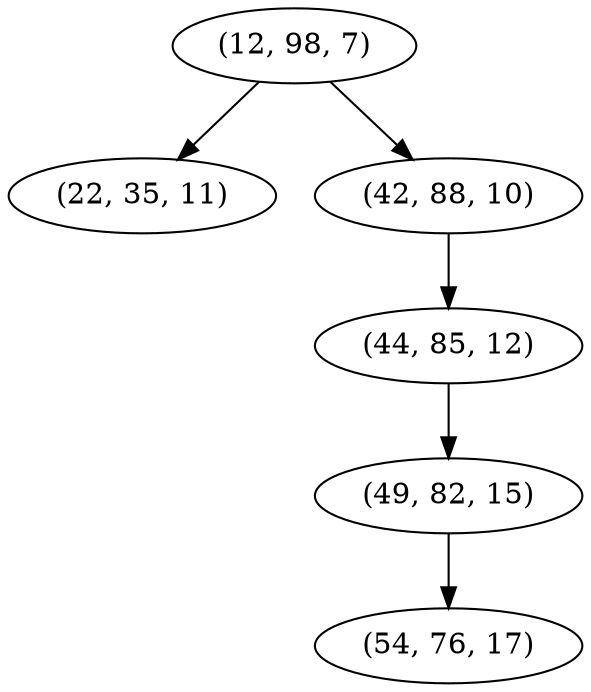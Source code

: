 digraph tree {
    "(12, 98, 7)";
    "(22, 35, 11)";
    "(42, 88, 10)";
    "(44, 85, 12)";
    "(49, 82, 15)";
    "(54, 76, 17)";
    "(12, 98, 7)" -> "(22, 35, 11)";
    "(12, 98, 7)" -> "(42, 88, 10)";
    "(42, 88, 10)" -> "(44, 85, 12)";
    "(44, 85, 12)" -> "(49, 82, 15)";
    "(49, 82, 15)" -> "(54, 76, 17)";
}
